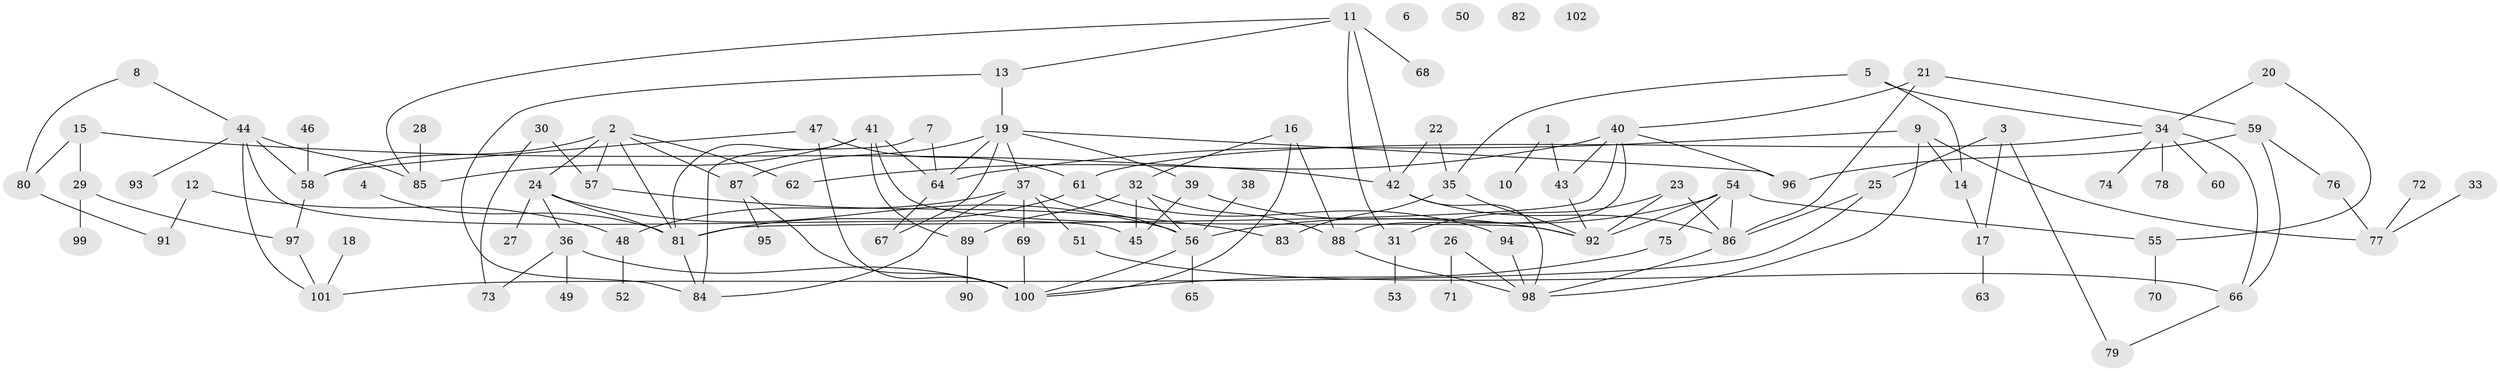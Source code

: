 // Generated by graph-tools (version 1.1) at 2025/39/03/09/25 04:39:50]
// undirected, 102 vertices, 148 edges
graph export_dot {
graph [start="1"]
  node [color=gray90,style=filled];
  1;
  2;
  3;
  4;
  5;
  6;
  7;
  8;
  9;
  10;
  11;
  12;
  13;
  14;
  15;
  16;
  17;
  18;
  19;
  20;
  21;
  22;
  23;
  24;
  25;
  26;
  27;
  28;
  29;
  30;
  31;
  32;
  33;
  34;
  35;
  36;
  37;
  38;
  39;
  40;
  41;
  42;
  43;
  44;
  45;
  46;
  47;
  48;
  49;
  50;
  51;
  52;
  53;
  54;
  55;
  56;
  57;
  58;
  59;
  60;
  61;
  62;
  63;
  64;
  65;
  66;
  67;
  68;
  69;
  70;
  71;
  72;
  73;
  74;
  75;
  76;
  77;
  78;
  79;
  80;
  81;
  82;
  83;
  84;
  85;
  86;
  87;
  88;
  89;
  90;
  91;
  92;
  93;
  94;
  95;
  96;
  97;
  98;
  99;
  100;
  101;
  102;
  1 -- 10;
  1 -- 43;
  2 -- 24;
  2 -- 57;
  2 -- 58;
  2 -- 62;
  2 -- 81;
  2 -- 87;
  3 -- 17;
  3 -- 25;
  3 -- 79;
  4 -- 81;
  5 -- 14;
  5 -- 34;
  5 -- 35;
  7 -- 64;
  7 -- 84;
  8 -- 44;
  8 -- 80;
  9 -- 14;
  9 -- 64;
  9 -- 77;
  9 -- 98;
  11 -- 13;
  11 -- 31;
  11 -- 42;
  11 -- 68;
  11 -- 85;
  12 -- 48;
  12 -- 91;
  13 -- 19;
  13 -- 84;
  14 -- 17;
  15 -- 29;
  15 -- 42;
  15 -- 80;
  16 -- 32;
  16 -- 88;
  16 -- 100;
  17 -- 63;
  18 -- 101;
  19 -- 37;
  19 -- 39;
  19 -- 64;
  19 -- 67;
  19 -- 87;
  19 -- 96;
  20 -- 34;
  20 -- 55;
  21 -- 40;
  21 -- 59;
  21 -- 86;
  22 -- 35;
  22 -- 42;
  23 -- 31;
  23 -- 86;
  23 -- 92;
  24 -- 27;
  24 -- 36;
  24 -- 56;
  24 -- 81;
  25 -- 86;
  25 -- 101;
  26 -- 71;
  26 -- 98;
  28 -- 85;
  29 -- 97;
  29 -- 99;
  30 -- 57;
  30 -- 73;
  31 -- 53;
  32 -- 45;
  32 -- 56;
  32 -- 88;
  32 -- 89;
  33 -- 77;
  34 -- 60;
  34 -- 61;
  34 -- 66;
  34 -- 74;
  34 -- 78;
  35 -- 83;
  35 -- 92;
  36 -- 49;
  36 -- 73;
  36 -- 100;
  37 -- 48;
  37 -- 51;
  37 -- 56;
  37 -- 69;
  37 -- 84;
  38 -- 56;
  39 -- 45;
  39 -- 92;
  40 -- 43;
  40 -- 62;
  40 -- 81;
  40 -- 88;
  40 -- 96;
  41 -- 64;
  41 -- 81;
  41 -- 85;
  41 -- 89;
  41 -- 92;
  42 -- 86;
  42 -- 98;
  43 -- 92;
  44 -- 45;
  44 -- 58;
  44 -- 85;
  44 -- 93;
  44 -- 101;
  46 -- 58;
  47 -- 58;
  47 -- 61;
  47 -- 100;
  48 -- 52;
  51 -- 66;
  54 -- 55;
  54 -- 56;
  54 -- 75;
  54 -- 86;
  54 -- 92;
  55 -- 70;
  56 -- 65;
  56 -- 100;
  57 -- 83;
  58 -- 97;
  59 -- 66;
  59 -- 76;
  59 -- 96;
  61 -- 81;
  61 -- 94;
  64 -- 67;
  66 -- 79;
  69 -- 100;
  72 -- 77;
  75 -- 100;
  76 -- 77;
  80 -- 91;
  81 -- 84;
  86 -- 98;
  87 -- 95;
  87 -- 100;
  88 -- 98;
  89 -- 90;
  94 -- 98;
  97 -- 101;
}
